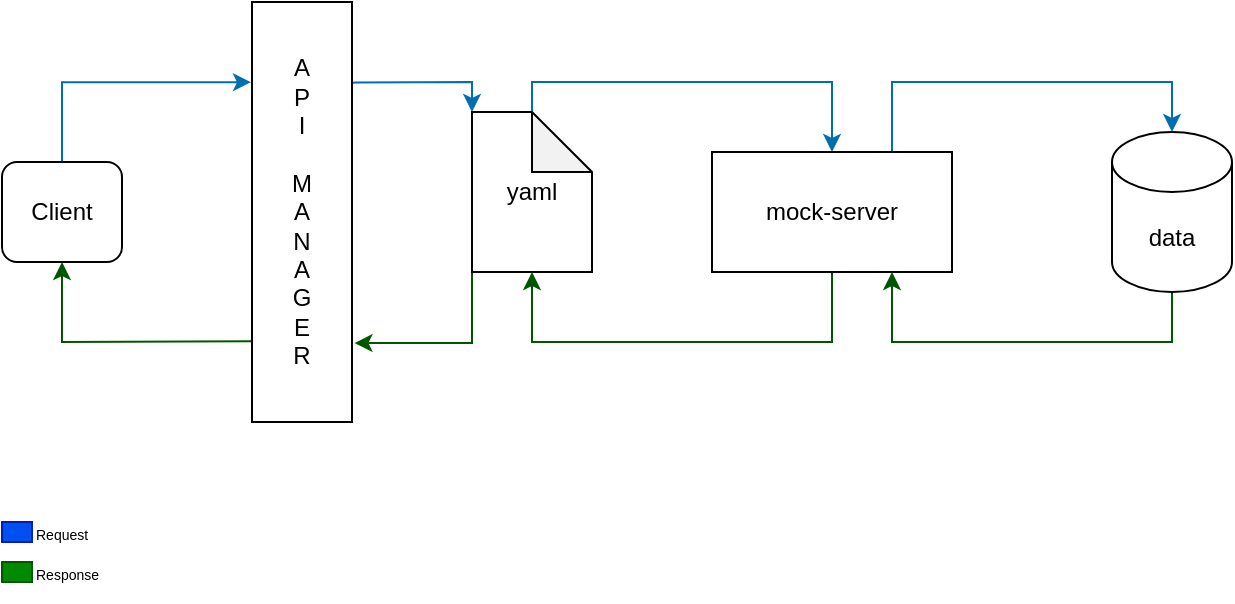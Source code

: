 <mxfile version="21.5.2" type="device">
  <diagram name="Página-1" id="xLW5C6LHz3pSq6a5KIRc">
    <mxGraphModel dx="819" dy="450" grid="1" gridSize="10" guides="1" tooltips="1" connect="1" arrows="1" fold="1" page="1" pageScale="1" pageWidth="827" pageHeight="1169" math="0" shadow="0">
      <root>
        <mxCell id="0" />
        <mxCell id="1" parent="0" />
        <mxCell id="R5chP_YPjV_zsuHj-nTc-25" style="edgeStyle=orthogonalEdgeStyle;rounded=0;orthogonalLoop=1;jettySize=auto;html=1;exitX=1.006;exitY=0.192;exitDx=0;exitDy=0;entryX=0;entryY=0;entryDx=0;entryDy=0;entryPerimeter=0;exitPerimeter=0;fillColor=#1ba1e2;strokeColor=#006EAF;" edge="1" parent="1" source="R5chP_YPjV_zsuHj-nTc-2" target="R5chP_YPjV_zsuHj-nTc-5">
          <mxGeometry relative="1" as="geometry">
            <Array as="points">
              <mxPoint x="212" y="230" />
              <mxPoint x="270" y="230" />
            </Array>
          </mxGeometry>
        </mxCell>
        <mxCell id="R5chP_YPjV_zsuHj-nTc-37" style="edgeStyle=orthogonalEdgeStyle;rounded=0;orthogonalLoop=1;jettySize=auto;html=1;exitX=-0.009;exitY=0.808;exitDx=0;exitDy=0;entryX=0.5;entryY=1;entryDx=0;entryDy=0;exitPerimeter=0;fillColor=#008a00;strokeColor=#005700;" edge="1" parent="1" source="R5chP_YPjV_zsuHj-nTc-2" target="R5chP_YPjV_zsuHj-nTc-4">
          <mxGeometry relative="1" as="geometry">
            <Array as="points">
              <mxPoint x="128" y="360" />
              <mxPoint x="65" y="360" />
            </Array>
          </mxGeometry>
        </mxCell>
        <mxCell id="R5chP_YPjV_zsuHj-nTc-2" value="A&lt;br&gt;P&lt;br&gt;I&lt;br&gt;&lt;br&gt;M&lt;br&gt;A&lt;br&gt;N&lt;br&gt;A&lt;br&gt;G&lt;br&gt;E&lt;br&gt;R" style="rounded=0;whiteSpace=wrap;html=1;" vertex="1" parent="1">
          <mxGeometry x="160" y="190" width="50" height="210" as="geometry" />
        </mxCell>
        <mxCell id="R5chP_YPjV_zsuHj-nTc-35" style="edgeStyle=orthogonalEdgeStyle;rounded=0;orthogonalLoop=1;jettySize=auto;html=1;exitX=0.5;exitY=0;exitDx=0;exitDy=0;entryX=-0.01;entryY=0.191;entryDx=0;entryDy=0;entryPerimeter=0;fillColor=#1ba1e2;strokeColor=#006EAF;" edge="1" parent="1" source="R5chP_YPjV_zsuHj-nTc-4" target="R5chP_YPjV_zsuHj-nTc-2">
          <mxGeometry relative="1" as="geometry" />
        </mxCell>
        <mxCell id="R5chP_YPjV_zsuHj-nTc-4" value="Client" style="rounded=1;whiteSpace=wrap;html=1;" vertex="1" parent="1">
          <mxGeometry x="35" y="270" width="60" height="50" as="geometry" />
        </mxCell>
        <mxCell id="R5chP_YPjV_zsuHj-nTc-13" style="edgeStyle=orthogonalEdgeStyle;rounded=0;orthogonalLoop=1;jettySize=auto;html=1;exitX=0;exitY=0;exitDx=30;exitDy=0;exitPerimeter=0;entryX=0.5;entryY=0;entryDx=0;entryDy=0;fillColor=#1ba1e2;strokeColor=#006EAF;" edge="1" parent="1" source="R5chP_YPjV_zsuHj-nTc-5" target="R5chP_YPjV_zsuHj-nTc-8">
          <mxGeometry relative="1" as="geometry">
            <Array as="points">
              <mxPoint x="300" y="230" />
              <mxPoint x="450" y="230" />
            </Array>
          </mxGeometry>
        </mxCell>
        <mxCell id="R5chP_YPjV_zsuHj-nTc-22" style="edgeStyle=orthogonalEdgeStyle;rounded=0;orthogonalLoop=1;jettySize=auto;html=1;exitX=0;exitY=1;exitDx=0;exitDy=0;exitPerimeter=0;entryX=1.025;entryY=0.812;entryDx=0;entryDy=0;entryPerimeter=0;fillColor=#008a00;strokeColor=#005700;" edge="1" parent="1" source="R5chP_YPjV_zsuHj-nTc-5" target="R5chP_YPjV_zsuHj-nTc-2">
          <mxGeometry relative="1" as="geometry" />
        </mxCell>
        <mxCell id="R5chP_YPjV_zsuHj-nTc-5" value="yaml" style="shape=note;whiteSpace=wrap;html=1;backgroundOutline=1;darkOpacity=0.05;" vertex="1" parent="1">
          <mxGeometry x="270" y="245" width="60" height="80" as="geometry" />
        </mxCell>
        <mxCell id="R5chP_YPjV_zsuHj-nTc-14" style="edgeStyle=orthogonalEdgeStyle;rounded=0;orthogonalLoop=1;jettySize=auto;html=1;exitX=0.5;exitY=1;exitDx=0;exitDy=0;entryX=0.5;entryY=1;entryDx=0;entryDy=0;entryPerimeter=0;fillColor=#008a00;strokeColor=#005700;" edge="1" parent="1" source="R5chP_YPjV_zsuHj-nTc-8" target="R5chP_YPjV_zsuHj-nTc-5">
          <mxGeometry relative="1" as="geometry">
            <Array as="points">
              <mxPoint x="450" y="360" />
              <mxPoint x="300" y="360" />
            </Array>
          </mxGeometry>
        </mxCell>
        <mxCell id="R5chP_YPjV_zsuHj-nTc-17" style="edgeStyle=orthogonalEdgeStyle;rounded=0;orthogonalLoop=1;jettySize=auto;html=1;entryX=0.5;entryY=0;entryDx=0;entryDy=0;entryPerimeter=0;fillColor=#1ba1e2;strokeColor=#006EAF;exitX=0.75;exitY=0;exitDx=0;exitDy=0;" edge="1" parent="1" source="R5chP_YPjV_zsuHj-nTc-8" target="R5chP_YPjV_zsuHj-nTc-15">
          <mxGeometry relative="1" as="geometry">
            <mxPoint x="480" y="260" as="sourcePoint" />
            <Array as="points">
              <mxPoint x="480" y="230" />
              <mxPoint x="620" y="230" />
            </Array>
          </mxGeometry>
        </mxCell>
        <mxCell id="R5chP_YPjV_zsuHj-nTc-8" value="mock-server" style="rounded=0;whiteSpace=wrap;html=1;" vertex="1" parent="1">
          <mxGeometry x="390" y="265" width="120" height="60" as="geometry" />
        </mxCell>
        <mxCell id="R5chP_YPjV_zsuHj-nTc-18" style="edgeStyle=orthogonalEdgeStyle;rounded=0;orthogonalLoop=1;jettySize=auto;html=1;exitX=0.5;exitY=1;exitDx=0;exitDy=0;exitPerimeter=0;entryX=0.75;entryY=1;entryDx=0;entryDy=0;fillColor=#008a00;strokeColor=#005700;" edge="1" parent="1" source="R5chP_YPjV_zsuHj-nTc-15" target="R5chP_YPjV_zsuHj-nTc-8">
          <mxGeometry relative="1" as="geometry">
            <Array as="points">
              <mxPoint x="620" y="360" />
              <mxPoint x="480" y="360" />
            </Array>
          </mxGeometry>
        </mxCell>
        <mxCell id="R5chP_YPjV_zsuHj-nTc-15" value="data" style="shape=cylinder3;whiteSpace=wrap;html=1;boundedLbl=1;backgroundOutline=1;size=15;" vertex="1" parent="1">
          <mxGeometry x="590" y="255" width="60" height="80" as="geometry" />
        </mxCell>
        <mxCell id="R5chP_YPjV_zsuHj-nTc-26" value="" style="rounded=0;whiteSpace=wrap;html=1;fillColor=#0050ef;fontColor=#ffffff;strokeColor=#001DBC;" vertex="1" parent="1">
          <mxGeometry x="35" y="450" width="15" height="10" as="geometry" />
        </mxCell>
        <mxCell id="R5chP_YPjV_zsuHj-nTc-28" value="" style="rounded=0;whiteSpace=wrap;html=1;fillColor=#008a00;fontColor=#ffffff;strokeColor=#005700;" vertex="1" parent="1">
          <mxGeometry x="35" y="470" width="15" height="10" as="geometry" />
        </mxCell>
        <mxCell id="R5chP_YPjV_zsuHj-nTc-30" value="&lt;font style=&quot;font-size: 7px;&quot;&gt;Request&lt;/font&gt;" style="text;html=1;align=left;verticalAlign=middle;resizable=0;points=[];autosize=1;strokeColor=none;fillColor=none;" vertex="1" parent="1">
          <mxGeometry x="50" y="440" width="50" height="30" as="geometry" />
        </mxCell>
        <mxCell id="R5chP_YPjV_zsuHj-nTc-31" value="&lt;font style=&quot;font-size: 7px;&quot;&gt;Response&lt;/font&gt;" style="text;html=1;align=left;verticalAlign=middle;resizable=0;points=[];autosize=1;strokeColor=none;fillColor=none;" vertex="1" parent="1">
          <mxGeometry x="50" y="460" width="60" height="30" as="geometry" />
        </mxCell>
      </root>
    </mxGraphModel>
  </diagram>
</mxfile>
